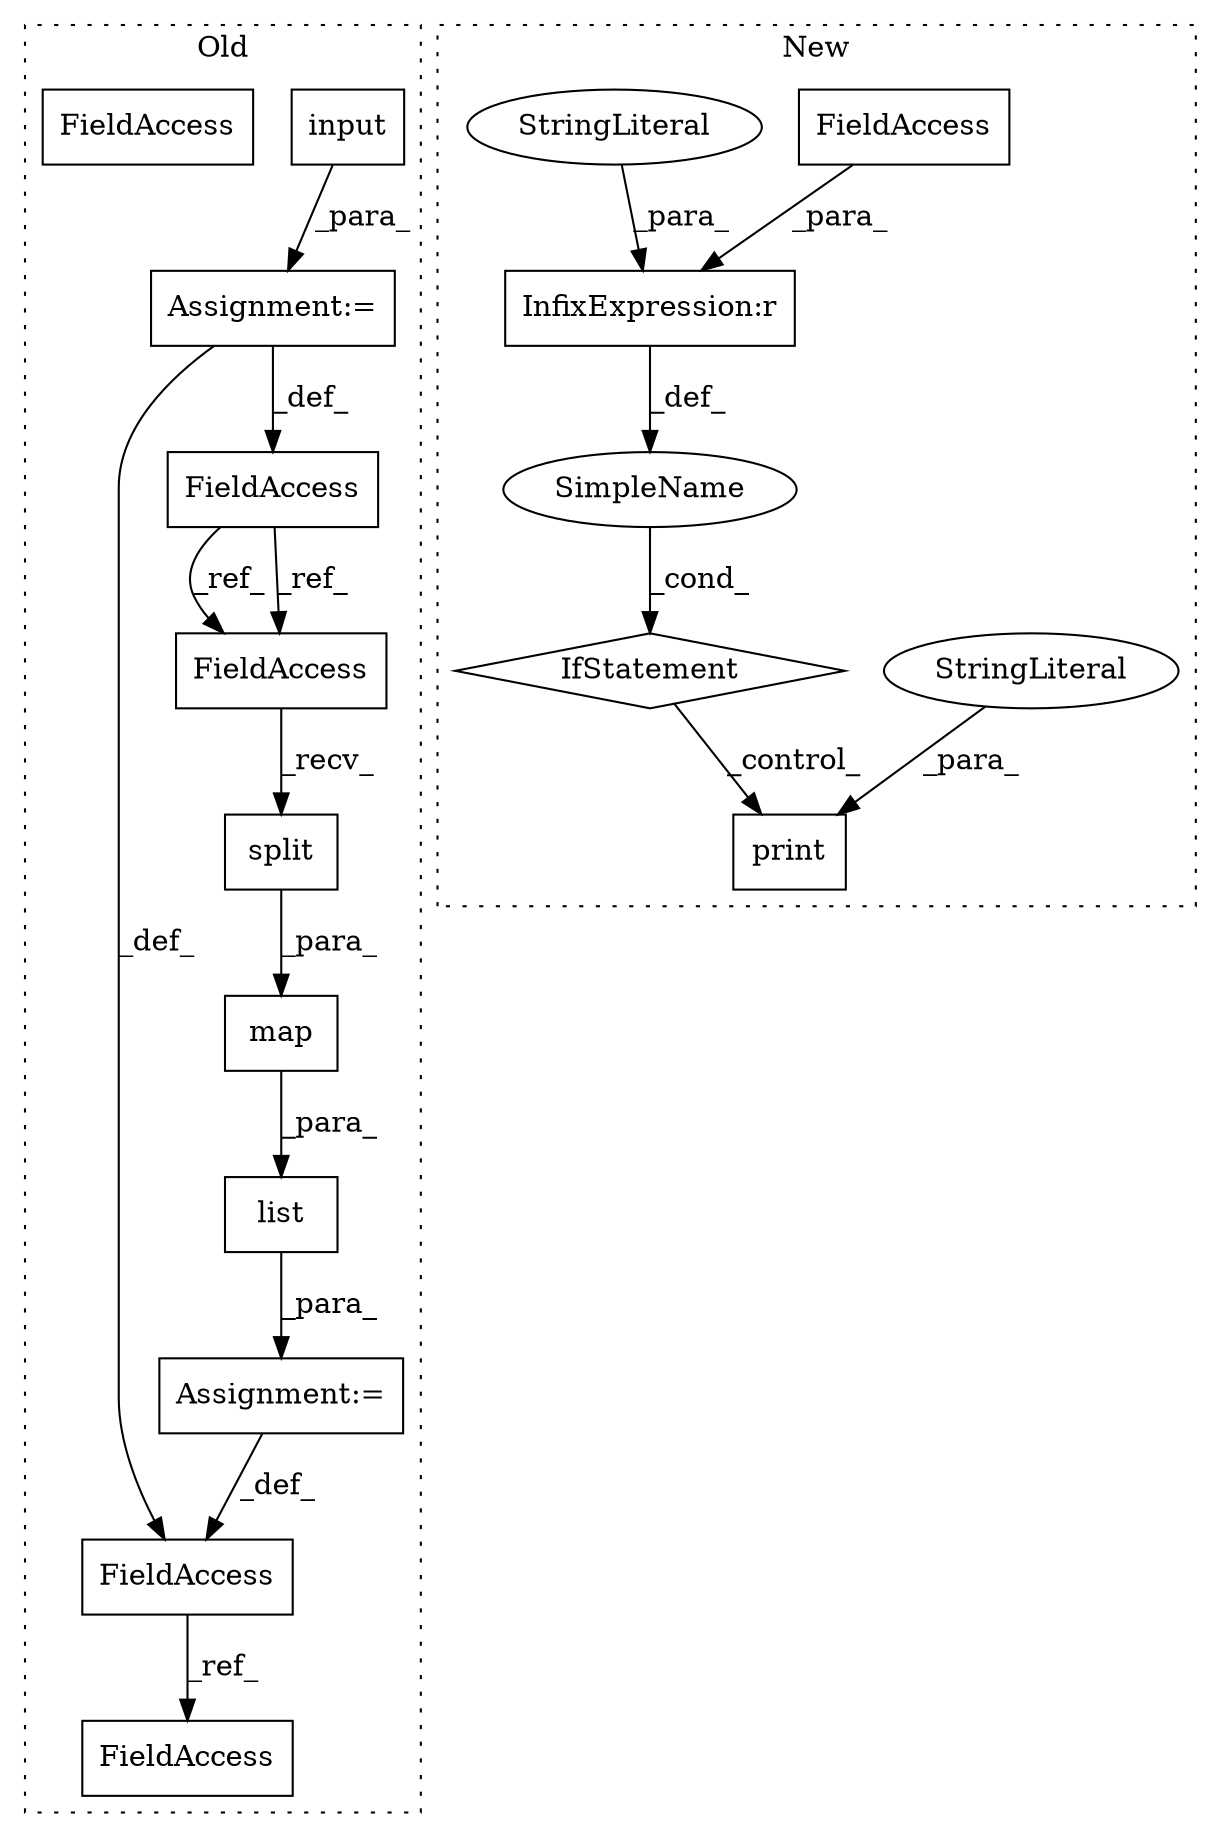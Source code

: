 digraph G {
subgraph cluster0 {
1 [label="map" a="32" s="523,540" l="4,1" shape="box"];
3 [label="Assignment:=" a="7" s="517" l="1" shape="box"];
4 [label="list" a="32" s="518,541" l="5,1" shape="box"];
5 [label="split" a="32" s="533" l="7" shape="box"];
7 [label="input" a="32" s="497" l="7" shape="box"];
8 [label="FieldAccess" a="22" s="510" l="7" shape="box"];
9 [label="FieldAccess" a="22" s="636" l="7" shape="box"];
10 [label="FieldAccess" a="22" s="531" l="1" shape="box"];
11 [label="FieldAccess" a="22" s="495" l="1" shape="box"];
17 [label="Assignment:=" a="7" s="496" l="1" shape="box"];
18 [label="FieldAccess" a="22" s="531" l="1" shape="box"];
label = "Old";
style="dotted";
}
subgraph cluster1 {
2 [label="print" a="32" s="827,861" l="6,1" shape="box"];
6 [label="StringLiteral" a="45" s="833" l="28" shape="ellipse"];
12 [label="InfixExpression:r" a="27" s="803" l="4" shape="box"];
13 [label="FieldAccess" a="22" s="795" l="8" shape="box"];
14 [label="IfStatement" a="25" s="791,817" l="4,2" shape="diamond"];
15 [label="SimpleName" a="42" s="" l="" shape="ellipse"];
16 [label="StringLiteral" a="45" s="807" l="10" shape="ellipse"];
label = "New";
style="dotted";
}
1 -> 4 [label="_para_"];
3 -> 8 [label="_def_"];
4 -> 3 [label="_para_"];
5 -> 1 [label="_para_"];
6 -> 2 [label="_para_"];
7 -> 17 [label="_para_"];
8 -> 9 [label="_ref_"];
11 -> 18 [label="_ref_"];
11 -> 18 [label="_ref_"];
12 -> 15 [label="_def_"];
13 -> 12 [label="_para_"];
14 -> 2 [label="_control_"];
15 -> 14 [label="_cond_"];
16 -> 12 [label="_para_"];
17 -> 8 [label="_def_"];
17 -> 11 [label="_def_"];
18 -> 5 [label="_recv_"];
}